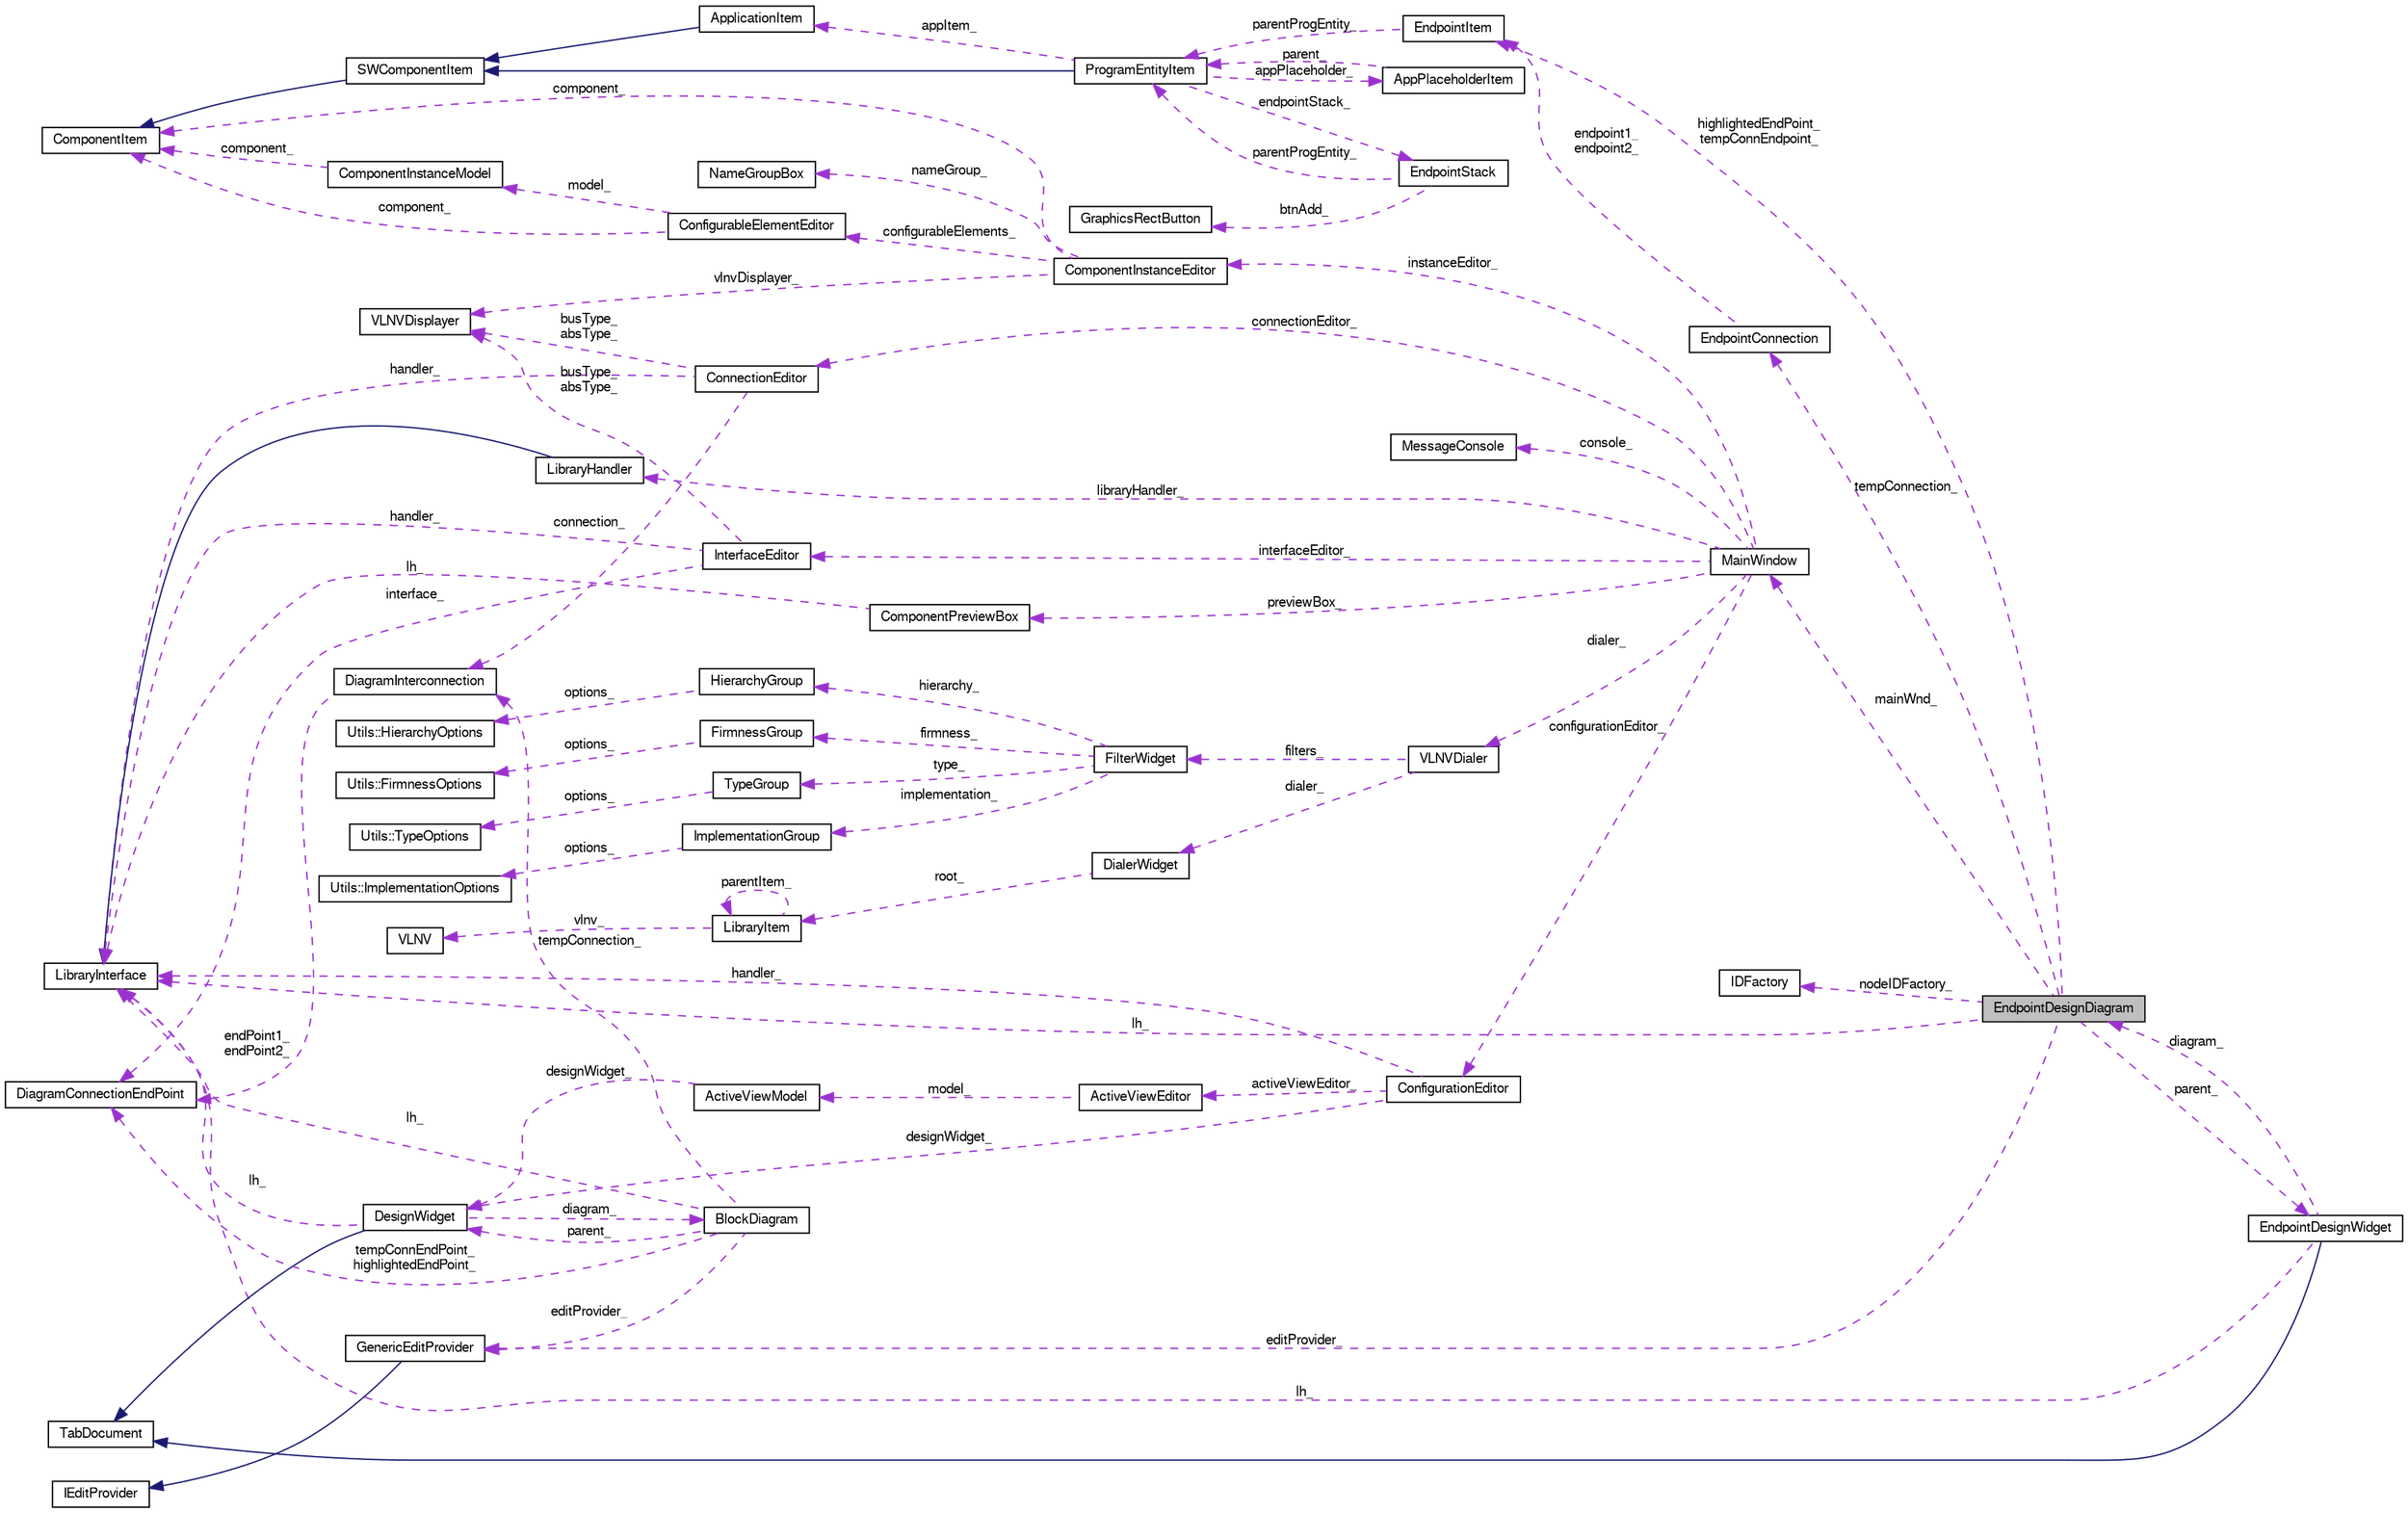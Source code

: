 digraph G
{
  bgcolor="transparent";
  edge [fontname="FreeSans",fontsize=10,labelfontname="FreeSans",labelfontsize=10];
  node [fontname="FreeSans",fontsize=10,shape=record];
  rankdir=LR;
  Node1 [label="EndpointDesignDiagram",height=0.2,width=0.4,color="black", fillcolor="grey75", style="filled" fontcolor="black"];
  Node2 -> Node1 [dir=back,color="darkorchid3",fontsize=10,style="dashed",label="highlightedEndPoint_\ntempConnEndpoint_",fontname="FreeSans"];
  Node2 [label="EndpointItem",height=0.2,width=0.4,color="black",URL="$class_endpoint_item.html",tooltip="EndpointItem class."];
  Node3 -> Node2 [dir=back,color="darkorchid3",fontsize=10,style="dashed",label="parentProgEntity_",fontname="FreeSans"];
  Node3 [label="ProgramEntityItem",height=0.2,width=0.4,color="black",URL="$class_program_entity_item.html",tooltip="ProgramEntityItem class."];
  Node4 -> Node3 [dir=back,color="midnightblue",fontsize=10,style="solid",fontname="FreeSans"];
  Node4 [label="SWComponentItem",height=0.2,width=0.4,color="black",URL="$class_s_w_component_item.html",tooltip="SWComponentItem class."];
  Node5 -> Node4 [dir=back,color="midnightblue",fontsize=10,style="solid",fontname="FreeSans"];
  Node5 [label="ComponentItem",height=0.2,width=0.4,color="black",URL="$class_component_item.html",tooltip="ComponentItem class."];
  Node6 -> Node3 [dir=back,color="darkorchid3",fontsize=10,style="dashed",label="appItem_",fontname="FreeSans"];
  Node6 [label="ApplicationItem",height=0.2,width=0.4,color="black",URL="$class_application_item.html",tooltip="ApplicationItem class."];
  Node4 -> Node6 [dir=back,color="midnightblue",fontsize=10,style="solid",fontname="FreeSans"];
  Node7 -> Node3 [dir=back,color="darkorchid3",fontsize=10,style="dashed",label="appPlaceholder_",fontname="FreeSans"];
  Node7 [label="AppPlaceholderItem",height=0.2,width=0.4,color="black",URL="$class_app_placeholder_item.html",tooltip="AppPlaceholderItem class."];
  Node3 -> Node7 [dir=back,color="darkorchid3",fontsize=10,style="dashed",label="parent_",fontname="FreeSans"];
  Node8 -> Node3 [dir=back,color="darkorchid3",fontsize=10,style="dashed",label="endpointStack_",fontname="FreeSans"];
  Node8 [label="EndpointStack",height=0.2,width=0.4,color="black",URL="$class_endpoint_stack.html",tooltip="EndpointStack class."];
  Node3 -> Node8 [dir=back,color="darkorchid3",fontsize=10,style="dashed",label="parentProgEntity_",fontname="FreeSans"];
  Node9 -> Node8 [dir=back,color="darkorchid3",fontsize=10,style="dashed",label="btnAdd_",fontname="FreeSans"];
  Node9 [label="GraphicsRectButton",height=0.2,width=0.4,color="black",URL="$class_graphics_rect_button.html",tooltip="GraphicsRectButton class."];
  Node10 -> Node1 [dir=back,color="darkorchid3",fontsize=10,style="dashed",label="nodeIDFactory_",fontname="FreeSans"];
  Node10 [label="IDFactory",height=0.2,width=0.4,color="black",URL="$class_i_d_factory.html",tooltip="IDFactory class."];
  Node11 -> Node1 [dir=back,color="darkorchid3",fontsize=10,style="dashed",label="lh_",fontname="FreeSans"];
  Node11 [label="LibraryInterface",height=0.2,width=0.4,color="black",URL="$class_library_interface.html",tooltip="LibraryInterface defines an interface to operate the IP-Xact-library."];
  Node12 -> Node1 [dir=back,color="darkorchid3",fontsize=10,style="dashed",label="tempConnection_",fontname="FreeSans"];
  Node12 [label="EndpointConnection",height=0.2,width=0.4,color="black",URL="$class_endpoint_connection.html",tooltip="EndpointConnection class."];
  Node2 -> Node12 [dir=back,color="darkorchid3",fontsize=10,style="dashed",label="endpoint1_\nendpoint2_",fontname="FreeSans"];
  Node13 -> Node1 [dir=back,color="darkorchid3",fontsize=10,style="dashed",label="parent_",fontname="FreeSans"];
  Node13 [label="EndpointDesignWidget",height=0.2,width=0.4,color="black",URL="$class_endpoint_design_widget.html",tooltip="EndpointDesignWidget class."];
  Node14 -> Node13 [dir=back,color="midnightblue",fontsize=10,style="solid",fontname="FreeSans"];
  Node14 [label="TabDocument",height=0.2,width=0.4,color="black",URL="$class_tab_document.html",tooltip="TabDocument class."];
  Node1 -> Node13 [dir=back,color="darkorchid3",fontsize=10,style="dashed",label="diagram_",fontname="FreeSans"];
  Node11 -> Node13 [dir=back,color="darkorchid3",fontsize=10,style="dashed",label="lh_",fontname="FreeSans"];
  Node15 -> Node1 [dir=back,color="darkorchid3",fontsize=10,style="dashed",label="editProvider_",fontname="FreeSans"];
  Node15 [label="GenericEditProvider",height=0.2,width=0.4,color="black",URL="$class_generic_edit_provider.html",tooltip="GenericEditProvider class."];
  Node16 -> Node15 [dir=back,color="midnightblue",fontsize=10,style="solid",fontname="FreeSans"];
  Node16 [label="IEditProvider",height=0.2,width=0.4,color="black",URL="$class_i_edit_provider.html",tooltip="IEditProvider interface."];
  Node17 -> Node1 [dir=back,color="darkorchid3",fontsize=10,style="dashed",label="mainWnd_",fontname="FreeSans"];
  Node17 [label="MainWindow",height=0.2,width=0.4,color="black",URL="$class_main_window.html"];
  Node18 -> Node17 [dir=back,color="darkorchid3",fontsize=10,style="dashed",label="dialer_",fontname="FreeSans"];
  Node18 [label="VLNVDialer",height=0.2,width=0.4,color="black",URL="$class_v_l_n_v_dialer.html",tooltip="VLNVDialer is used to set options that specify what objects to display in library..."];
  Node19 -> Node18 [dir=back,color="darkorchid3",fontsize=10,style="dashed",label="filters_",fontname="FreeSans"];
  Node19 [label="FilterWidget",height=0.2,width=0.4,color="black",URL="$class_filter_widget.html",tooltip="Contains the widgets to set the filter options for VLNVDialer."];
  Node20 -> Node19 [dir=back,color="darkorchid3",fontsize=10,style="dashed",label="implementation_",fontname="FreeSans"];
  Node20 [label="ImplementationGroup",height=0.2,width=0.4,color="black",URL="$class_implementation_group.html",tooltip="Contains check boxes to set the firmness options for VLNVDialer."];
  Node21 -> Node20 [dir=back,color="darkorchid3",fontsize=10,style="dashed",label="options_",fontname="FreeSans"];
  Node21 [label="Utils::ImplementationOptions",height=0.2,width=0.4,color="black",URL="$struct_utils_1_1_implementation_options.html",tooltip="Contains firmness search settings."];
  Node22 -> Node19 [dir=back,color="darkorchid3",fontsize=10,style="dashed",label="hierarchy_",fontname="FreeSans"];
  Node22 [label="HierarchyGroup",height=0.2,width=0.4,color="black",URL="$class_hierarchy_group.html",tooltip="Contains the check boxes to set the hierarchy options for VLNVDialer."];
  Node23 -> Node22 [dir=back,color="darkorchid3",fontsize=10,style="dashed",label="options_",fontname="FreeSans"];
  Node23 [label="Utils::HierarchyOptions",height=0.2,width=0.4,color="black",URL="$struct_utils_1_1_hierarchy_options.html",tooltip="Contains the search settings for hierarchy."];
  Node24 -> Node19 [dir=back,color="darkorchid3",fontsize=10,style="dashed",label="firmness_",fontname="FreeSans"];
  Node24 [label="FirmnessGroup",height=0.2,width=0.4,color="black",URL="$class_firmness_group.html",tooltip="Contains the check boxes to set the re-usability options for VLNVDialer."];
  Node25 -> Node24 [dir=back,color="darkorchid3",fontsize=10,style="dashed",label="options_",fontname="FreeSans"];
  Node25 [label="Utils::FirmnessOptions",height=0.2,width=0.4,color="black",URL="$struct_utils_1_1_firmness_options.html",tooltip="Contains the Re-usability search filters."];
  Node26 -> Node19 [dir=back,color="darkorchid3",fontsize=10,style="dashed",label="type_",fontname="FreeSans"];
  Node26 [label="TypeGroup",height=0.2,width=0.4,color="black",URL="$class_type_group.html",tooltip="Contains the check boxes to set the type options for VLNVDialer."];
  Node27 -> Node26 [dir=back,color="darkorchid3",fontsize=10,style="dashed",label="options_",fontname="FreeSans"];
  Node27 [label="Utils::TypeOptions",height=0.2,width=0.4,color="black",URL="$struct_utils_1_1_type_options.html",tooltip="Contains the search options for document types."];
  Node28 -> Node18 [dir=back,color="darkorchid3",fontsize=10,style="dashed",label="dialer_",fontname="FreeSans"];
  Node28 [label="DialerWidget",height=0.2,width=0.4,color="black",URL="$class_dialer_widget.html",tooltip="Contains the combo boxes to set search settings for vlnv-fields."];
  Node29 -> Node28 [dir=back,color="darkorchid3",fontsize=10,style="dashed",label="root_",fontname="FreeSans"];
  Node29 [label="LibraryItem",height=0.2,width=0.4,color="black",URL="$class_library_item.html",tooltip="LibraryItem class is used to create the hierarchical structure of component library..."];
  Node29 -> Node29 [dir=back,color="darkorchid3",fontsize=10,style="dashed",label="parentItem_",fontname="FreeSans"];
  Node30 -> Node29 [dir=back,color="darkorchid3",fontsize=10,style="dashed",label="vlnv_",fontname="FreeSans"];
  Node30 [label="VLNV",height=0.2,width=0.4,color="black",URL="$class_v_l_n_v.html",tooltip="The class to hold VLNV information of a single IP-XACT document."];
  Node31 -> Node17 [dir=back,color="darkorchid3",fontsize=10,style="dashed",label="configurationEditor_",fontname="FreeSans"];
  Node31 [label="ConfigurationEditor",height=0.2,width=0.4,color="black",URL="$class_configuration_editor.html",tooltip="Editor to edit the design configurations for component."];
  Node32 -> Node31 [dir=back,color="darkorchid3",fontsize=10,style="dashed",label="designWidget_",fontname="FreeSans"];
  Node32 [label="DesignWidget",height=0.2,width=0.4,color="black",URL="$class_design_widget.html",tooltip="DesignWidget is used to edit and view one design."];
  Node14 -> Node32 [dir=back,color="midnightblue",fontsize=10,style="solid",fontname="FreeSans"];
  Node11 -> Node32 [dir=back,color="darkorchid3",fontsize=10,style="dashed",label="lh_",fontname="FreeSans"];
  Node33 -> Node32 [dir=back,color="darkorchid3",fontsize=10,style="dashed",label="diagram_",fontname="FreeSans"];
  Node33 [label="BlockDiagram",height=0.2,width=0.4,color="black",URL="$class_block_diagram.html",tooltip="BlockDiagram is a graphical view to a design."];
  Node32 -> Node33 [dir=back,color="darkorchid3",fontsize=10,style="dashed",label="parent_",fontname="FreeSans"];
  Node34 -> Node33 [dir=back,color="darkorchid3",fontsize=10,style="dashed",label="tempConnection_",fontname="FreeSans"];
  Node34 [label="DiagramInterconnection",height=0.2,width=0.4,color="black",URL="$class_diagram_interconnection.html",tooltip="DiagramInterconnection represents graphically an IP-XACT interconnection."];
  Node35 -> Node34 [dir=back,color="darkorchid3",fontsize=10,style="dashed",label="endPoint1_\nendPoint2_",fontname="FreeSans"];
  Node35 [label="DiagramConnectionEndPoint",height=0.2,width=0.4,color="black",URL="$class_diagram_connection_end_point.html",tooltip="DiagramConnectionEndPoint interface."];
  Node11 -> Node33 [dir=back,color="darkorchid3",fontsize=10,style="dashed",label="lh_",fontname="FreeSans"];
  Node35 -> Node33 [dir=back,color="darkorchid3",fontsize=10,style="dashed",label="tempConnEndPoint_\nhighlightedEndPoint_",fontname="FreeSans"];
  Node15 -> Node33 [dir=back,color="darkorchid3",fontsize=10,style="dashed",label="editProvider_",fontname="FreeSans"];
  Node11 -> Node31 [dir=back,color="darkorchid3",fontsize=10,style="dashed",label="handler_",fontname="FreeSans"];
  Node36 -> Node31 [dir=back,color="darkorchid3",fontsize=10,style="dashed",label="activeViewEditor_",fontname="FreeSans"];
  Node36 [label="ActiveViewEditor",height=0.2,width=0.4,color="black",URL="$class_active_view_editor.html",tooltip="Editor to set the active views for component instances."];
  Node37 -> Node36 [dir=back,color="darkorchid3",fontsize=10,style="dashed",label="model_",fontname="FreeSans"];
  Node37 [label="ActiveViewModel",height=0.2,width=0.4,color="black",URL="$class_active_view_model.html",tooltip="Model that contains the items to set the active views for component instances."];
  Node32 -> Node37 [dir=back,color="darkorchid3",fontsize=10,style="dashed",label="designWidget_",fontname="FreeSans"];
  Node38 -> Node17 [dir=back,color="darkorchid3",fontsize=10,style="dashed",label="instanceEditor_",fontname="FreeSans"];
  Node38 [label="ComponentInstanceEditor",height=0.2,width=0.4,color="black",URL="$class_component_instance_editor.html",tooltip="Editor to edit the details of a component instance within a design."];
  Node5 -> Node38 [dir=back,color="darkorchid3",fontsize=10,style="dashed",label="component_",fontname="FreeSans"];
  Node39 -> Node38 [dir=back,color="darkorchid3",fontsize=10,style="dashed",label="vlnvDisplayer_",fontname="FreeSans"];
  Node39 [label="VLNVDisplayer",height=0.2,width=0.4,color="black",URL="$class_v_l_n_v_displayer.html",tooltip="VLNVDisplayer is a widget to display a vlnv tag in a GUI item."];
  Node40 -> Node38 [dir=back,color="darkorchid3",fontsize=10,style="dashed",label="nameGroup_",fontname="FreeSans"];
  Node40 [label="NameGroupBox",height=0.2,width=0.4,color="black",URL="$class_name_group_box.html",tooltip="NameGroupBox is widget to edit a spirit:nameGroup element in IP-Xact."];
  Node41 -> Node38 [dir=back,color="darkorchid3",fontsize=10,style="dashed",label="configurableElements_",fontname="FreeSans"];
  Node41 [label="ConfigurableElementEditor",height=0.2,width=0.4,color="black",URL="$class_configurable_element_editor.html",tooltip="Editor for configurable elements of a component instance."];
  Node5 -> Node41 [dir=back,color="darkorchid3",fontsize=10,style="dashed",label="component_",fontname="FreeSans"];
  Node42 -> Node41 [dir=back,color="darkorchid3",fontsize=10,style="dashed",label="model_",fontname="FreeSans"];
  Node42 [label="ComponentInstanceModel",height=0.2,width=0.4,color="black",URL="$class_component_instance_model.html",tooltip="Model class to manage the configurable element values being edited."];
  Node5 -> Node42 [dir=back,color="darkorchid3",fontsize=10,style="dashed",label="component_",fontname="FreeSans"];
  Node43 -> Node17 [dir=back,color="darkorchid3",fontsize=10,style="dashed",label="connectionEditor_",fontname="FreeSans"];
  Node43 [label="ConnectionEditor",height=0.2,width=0.4,color="black",URL="$class_connection_editor.html",tooltip="Editor to display/edit details of a connection."];
  Node11 -> Node43 [dir=back,color="darkorchid3",fontsize=10,style="dashed",label="handler_",fontname="FreeSans"];
  Node34 -> Node43 [dir=back,color="darkorchid3",fontsize=10,style="dashed",label="connection_",fontname="FreeSans"];
  Node39 -> Node43 [dir=back,color="darkorchid3",fontsize=10,style="dashed",label="busType_\nabsType_",fontname="FreeSans"];
  Node44 -> Node17 [dir=back,color="darkorchid3",fontsize=10,style="dashed",label="libraryHandler_",fontname="FreeSans"];
  Node44 [label="LibraryHandler",height=0.2,width=0.4,color="black",URL="$class_library_handler.html",tooltip="LibraryHandler is the class that implements the services to manage library."];
  Node11 -> Node44 [dir=back,color="midnightblue",fontsize=10,style="solid",fontname="FreeSans"];
  Node45 -> Node17 [dir=back,color="darkorchid3",fontsize=10,style="dashed",label="interfaceEditor_",fontname="FreeSans"];
  Node45 [label="InterfaceEditor",height=0.2,width=0.4,color="black",URL="$class_interface_editor.html",tooltip="Editor to display/edit the details of a bus interface."];
  Node11 -> Node45 [dir=back,color="darkorchid3",fontsize=10,style="dashed",label="handler_",fontname="FreeSans"];
  Node39 -> Node45 [dir=back,color="darkorchid3",fontsize=10,style="dashed",label="busType_\nabsType_",fontname="FreeSans"];
  Node35 -> Node45 [dir=back,color="darkorchid3",fontsize=10,style="dashed",label="interface_",fontname="FreeSans"];
  Node46 -> Node17 [dir=back,color="darkorchid3",fontsize=10,style="dashed",label="previewBox_",fontname="FreeSans"];
  Node46 [label="ComponentPreviewBox",height=0.2,width=0.4,color="black",URL="$class_component_preview_box.html",tooltip="ComponentPreviewBox class."];
  Node11 -> Node46 [dir=back,color="darkorchid3",fontsize=10,style="dashed",label="lh_",fontname="FreeSans"];
  Node47 -> Node17 [dir=back,color="darkorchid3",fontsize=10,style="dashed",label="console_",fontname="FreeSans"];
  Node47 [label="MessageConsole",height=0.2,width=0.4,color="black",URL="$class_message_console.html",tooltip="This widget is used to print event information to the user."];
}
